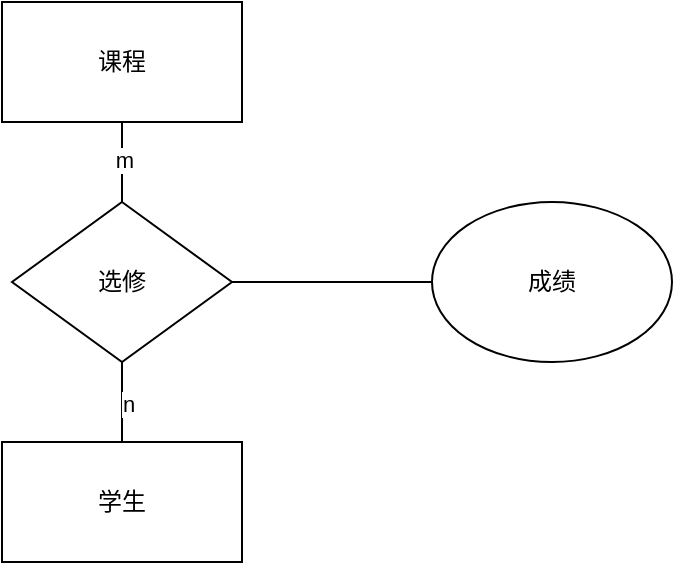 <mxfile version="24.7.13">
  <diagram name="第 1 页" id="sECeABrqPzlm_Rx-wtIc">
    <mxGraphModel dx="954" dy="505" grid="1" gridSize="10" guides="1" tooltips="1" connect="1" arrows="1" fold="1" page="1" pageScale="1" pageWidth="827" pageHeight="1169" math="0" shadow="0">
      <root>
        <mxCell id="0" />
        <mxCell id="1" parent="0" />
        <mxCell id="IMBD8sZkuqatLbq9cF6B-1" value="课程" style="rounded=0;whiteSpace=wrap;html=1;" vertex="1" parent="1">
          <mxGeometry x="255" y="80" width="120" height="60" as="geometry" />
        </mxCell>
        <mxCell id="IMBD8sZkuqatLbq9cF6B-2" value="学生" style="rounded=0;whiteSpace=wrap;html=1;" vertex="1" parent="1">
          <mxGeometry x="255" y="300" width="120" height="60" as="geometry" />
        </mxCell>
        <mxCell id="IMBD8sZkuqatLbq9cF6B-3" value="选修" style="rhombus;whiteSpace=wrap;html=1;" vertex="1" parent="1">
          <mxGeometry x="260" y="180" width="110" height="80" as="geometry" />
        </mxCell>
        <mxCell id="IMBD8sZkuqatLbq9cF6B-4" value="成绩" style="ellipse;whiteSpace=wrap;html=1;" vertex="1" parent="1">
          <mxGeometry x="470" y="180" width="120" height="80" as="geometry" />
        </mxCell>
        <mxCell id="IMBD8sZkuqatLbq9cF6B-5" value="" style="endArrow=none;html=1;rounded=0;entryX=0.5;entryY=1;entryDx=0;entryDy=0;exitX=0.5;exitY=0;exitDx=0;exitDy=0;" edge="1" parent="1" source="IMBD8sZkuqatLbq9cF6B-3" target="IMBD8sZkuqatLbq9cF6B-1">
          <mxGeometry width="50" height="50" relative="1" as="geometry">
            <mxPoint x="390" y="220" as="sourcePoint" />
            <mxPoint x="440" y="170" as="targetPoint" />
          </mxGeometry>
        </mxCell>
        <mxCell id="IMBD8sZkuqatLbq9cF6B-7" value="m" style="edgeLabel;html=1;align=center;verticalAlign=middle;resizable=0;points=[];" vertex="1" connectable="0" parent="IMBD8sZkuqatLbq9cF6B-5">
          <mxGeometry x="0.05" y="-1" relative="1" as="geometry">
            <mxPoint as="offset" />
          </mxGeometry>
        </mxCell>
        <mxCell id="IMBD8sZkuqatLbq9cF6B-6" value="" style="endArrow=none;html=1;rounded=0;entryX=0.5;entryY=1;entryDx=0;entryDy=0;exitX=0.5;exitY=0;exitDx=0;exitDy=0;" edge="1" parent="1" source="IMBD8sZkuqatLbq9cF6B-2" target="IMBD8sZkuqatLbq9cF6B-3">
          <mxGeometry width="50" height="50" relative="1" as="geometry">
            <mxPoint x="90" y="340" as="sourcePoint" />
            <mxPoint x="140" y="290" as="targetPoint" />
          </mxGeometry>
        </mxCell>
        <mxCell id="IMBD8sZkuqatLbq9cF6B-8" value="n" style="edgeLabel;html=1;align=center;verticalAlign=middle;resizable=0;points=[];" vertex="1" connectable="0" parent="IMBD8sZkuqatLbq9cF6B-6">
          <mxGeometry x="-0.05" y="-3" relative="1" as="geometry">
            <mxPoint as="offset" />
          </mxGeometry>
        </mxCell>
        <mxCell id="IMBD8sZkuqatLbq9cF6B-9" value="" style="endArrow=none;html=1;rounded=0;entryX=0;entryY=0.5;entryDx=0;entryDy=0;exitX=1;exitY=0.5;exitDx=0;exitDy=0;" edge="1" parent="1" source="IMBD8sZkuqatLbq9cF6B-3" target="IMBD8sZkuqatLbq9cF6B-4">
          <mxGeometry width="50" height="50" relative="1" as="geometry">
            <mxPoint x="80" y="250" as="sourcePoint" />
            <mxPoint x="130" y="200" as="targetPoint" />
          </mxGeometry>
        </mxCell>
      </root>
    </mxGraphModel>
  </diagram>
</mxfile>
